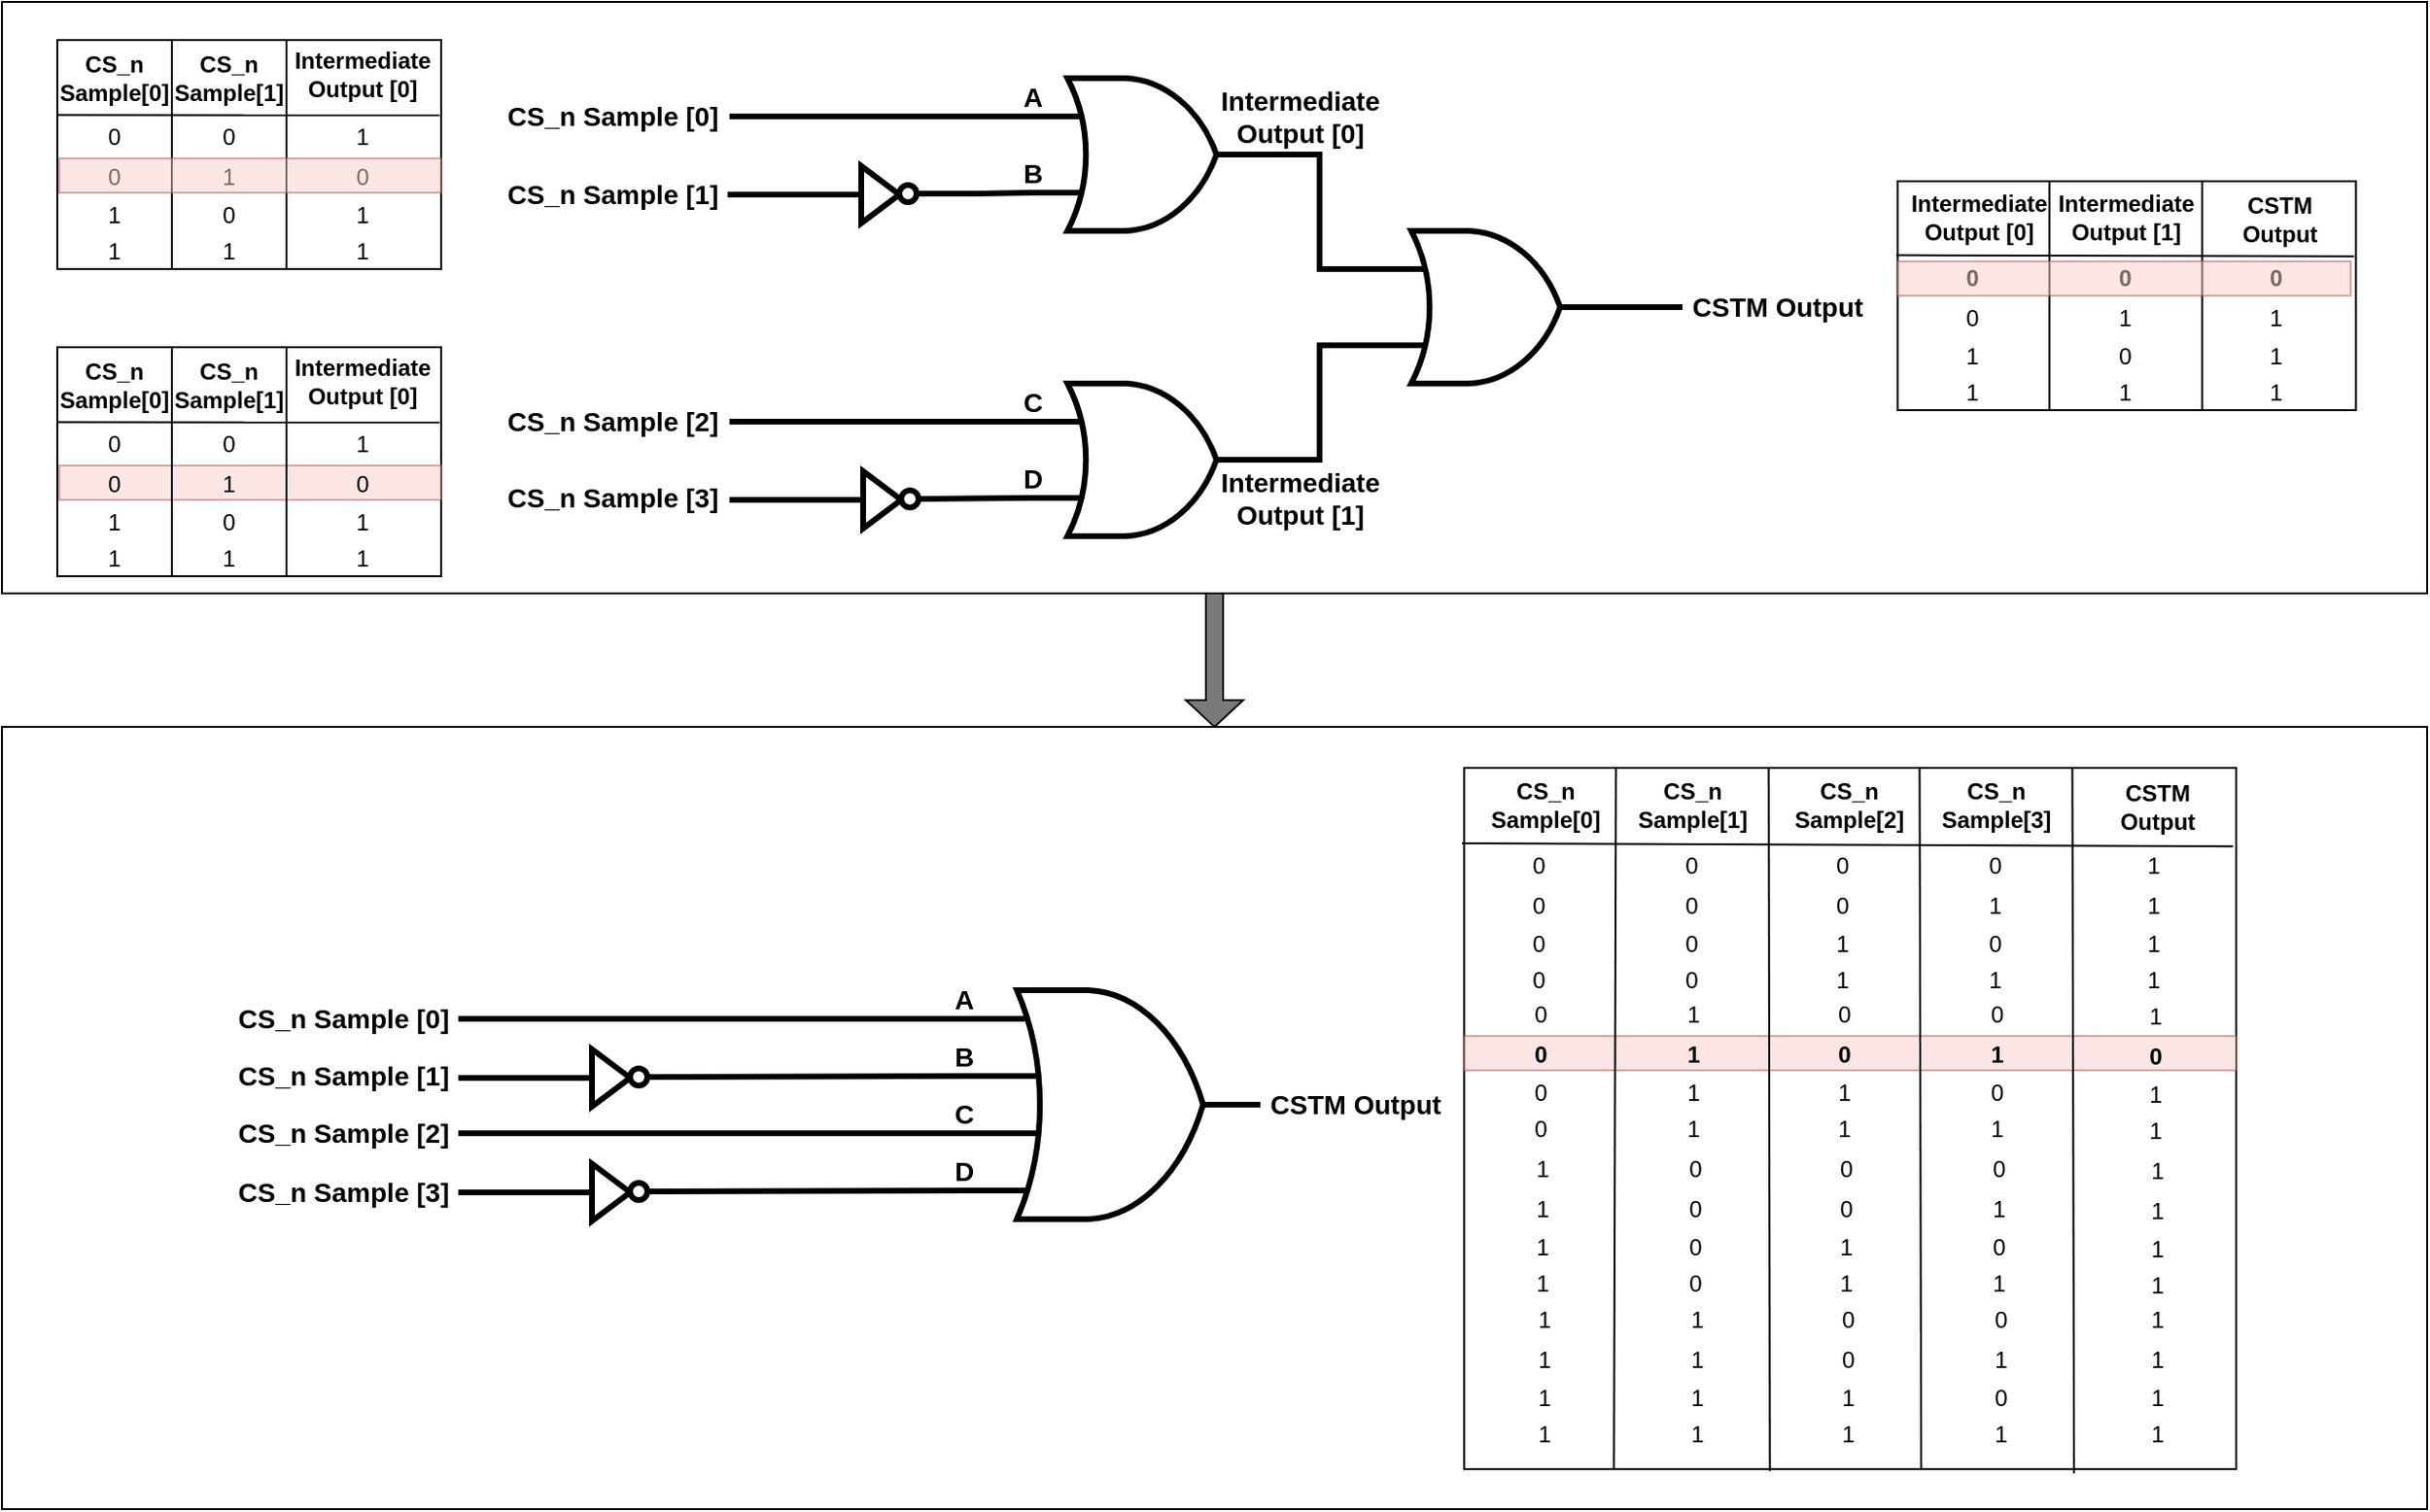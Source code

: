 <mxfile version="24.7.10">
  <diagram name="Page-1" id="rSAMqZ4DrXT9g6BvH1cz">
    <mxGraphModel dx="2436" dy="1079" grid="1" gridSize="10" guides="1" tooltips="1" connect="1" arrows="1" fold="1" page="1" pageScale="1" pageWidth="850" pageHeight="1100" math="0" shadow="0">
      <root>
        <mxCell id="0" />
        <mxCell id="1" parent="0" />
        <mxCell id="oXpmxhtpxY_ralDpMQTe-59" value="" style="rounded=0;whiteSpace=wrap;html=1;" vertex="1" parent="1">
          <mxGeometry x="-220" y="120" width="1270" height="310" as="geometry" />
        </mxCell>
        <mxCell id="oXpmxhtpxY_ralDpMQTe-64" value="" style="rounded=0;whiteSpace=wrap;html=1;" vertex="1" parent="1">
          <mxGeometry x="-191" y="140" width="201" height="120" as="geometry" />
        </mxCell>
        <mxCell id="oXpmxhtpxY_ralDpMQTe-82" value="" style="rounded=0;whiteSpace=wrap;html=1;" vertex="1" parent="1">
          <mxGeometry x="-191" y="301" width="201" height="120" as="geometry" />
        </mxCell>
        <mxCell id="oXpmxhtpxY_ralDpMQTe-218" value="" style="rounded=0;whiteSpace=wrap;html=1;fillColor=#f8cecc;strokeColor=#b85450;opacity=50;" vertex="1" parent="1">
          <mxGeometry x="-190" y="363" width="200" height="18" as="geometry" />
        </mxCell>
        <mxCell id="oXpmxhtpxY_ralDpMQTe-214" value="" style="rounded=0;whiteSpace=wrap;html=1;" vertex="1" parent="1">
          <mxGeometry x="-220" y="500" width="1270" height="410" as="geometry" />
        </mxCell>
        <mxCell id="oXpmxhtpxY_ralDpMQTe-122" value="" style="rounded=0;whiteSpace=wrap;html=1;" vertex="1" parent="1">
          <mxGeometry x="545.72" y="521.5" width="404.28" height="367.5" as="geometry" />
        </mxCell>
        <mxCell id="oXpmxhtpxY_ralDpMQTe-216" value="" style="rounded=0;whiteSpace=wrap;html=1;fillColor=#f8cecc;strokeColor=#b85450;opacity=50;" vertex="1" parent="1">
          <mxGeometry x="545.72" y="662" width="404.28" height="18" as="geometry" />
        </mxCell>
        <mxCell id="oXpmxhtpxY_ralDpMQTe-8" value="" style="verticalLabelPosition=bottom;shadow=0;dashed=0;align=center;html=1;verticalAlign=top;shape=mxgraph.electrical.logic_gates.logic_gate;operation=or;strokeWidth=3;" vertex="1" parent="1">
          <mxGeometry x="320" y="160" width="120" height="80" as="geometry" />
        </mxCell>
        <mxCell id="oXpmxhtpxY_ralDpMQTe-9" value="" style="verticalLabelPosition=bottom;shadow=0;dashed=0;align=center;html=1;verticalAlign=top;shape=mxgraph.electrical.logic_gates.logic_gate;operation=or;strokeWidth=3;" vertex="1" parent="1">
          <mxGeometry x="320" y="320" width="120" height="80" as="geometry" />
        </mxCell>
        <mxCell id="oXpmxhtpxY_ralDpMQTe-13" style="edgeStyle=orthogonalEdgeStyle;rounded=0;orthogonalLoop=1;jettySize=auto;html=1;endArrow=none;endFill=0;strokeWidth=3;" edge="1" parent="1" source="oXpmxhtpxY_ralDpMQTe-10">
          <mxGeometry relative="1" as="geometry">
            <mxPoint x="160" y="221" as="targetPoint" />
          </mxGeometry>
        </mxCell>
        <mxCell id="oXpmxhtpxY_ralDpMQTe-10" value="" style="triangle;whiteSpace=wrap;html=1;strokeWidth=3;" vertex="1" parent="1">
          <mxGeometry x="230" y="206" width="20" height="30" as="geometry" />
        </mxCell>
        <mxCell id="oXpmxhtpxY_ralDpMQTe-11" value="" style="ellipse;whiteSpace=wrap;html=1;aspect=fixed;strokeWidth=3;" vertex="1" parent="1">
          <mxGeometry x="250" y="216" width="9" height="9" as="geometry" />
        </mxCell>
        <mxCell id="oXpmxhtpxY_ralDpMQTe-12" style="edgeStyle=orthogonalEdgeStyle;rounded=0;orthogonalLoop=1;jettySize=auto;html=1;entryX=0;entryY=0.75;entryDx=0;entryDy=0;entryPerimeter=0;strokeWidth=3;endArrow=none;endFill=0;" edge="1" parent="1" source="oXpmxhtpxY_ralDpMQTe-11" target="oXpmxhtpxY_ralDpMQTe-8">
          <mxGeometry relative="1" as="geometry" />
        </mxCell>
        <mxCell id="oXpmxhtpxY_ralDpMQTe-14" style="edgeStyle=orthogonalEdgeStyle;rounded=0;orthogonalLoop=1;jettySize=auto;html=1;endArrow=none;endFill=0;strokeWidth=3;" edge="1" parent="1">
          <mxGeometry relative="1" as="geometry">
            <mxPoint x="161" y="180" as="targetPoint" />
            <mxPoint x="320" y="180" as="sourcePoint" />
          </mxGeometry>
        </mxCell>
        <mxCell id="oXpmxhtpxY_ralDpMQTe-15" style="edgeStyle=orthogonalEdgeStyle;rounded=0;orthogonalLoop=1;jettySize=auto;html=1;endArrow=none;endFill=0;strokeWidth=3;" edge="1" parent="1" source="oXpmxhtpxY_ralDpMQTe-16">
          <mxGeometry relative="1" as="geometry">
            <mxPoint x="161" y="381" as="targetPoint" />
          </mxGeometry>
        </mxCell>
        <mxCell id="oXpmxhtpxY_ralDpMQTe-16" value="" style="triangle;whiteSpace=wrap;html=1;strokeWidth=3;" vertex="1" parent="1">
          <mxGeometry x="231" y="366" width="20" height="30" as="geometry" />
        </mxCell>
        <mxCell id="oXpmxhtpxY_ralDpMQTe-17" value="" style="ellipse;whiteSpace=wrap;html=1;aspect=fixed;strokeWidth=3;" vertex="1" parent="1">
          <mxGeometry x="251" y="376" width="9" height="9" as="geometry" />
        </mxCell>
        <mxCell id="oXpmxhtpxY_ralDpMQTe-18" style="edgeStyle=orthogonalEdgeStyle;rounded=0;orthogonalLoop=1;jettySize=auto;html=1;endArrow=none;endFill=0;strokeWidth=3;" edge="1" parent="1">
          <mxGeometry relative="1" as="geometry">
            <mxPoint x="161" y="340" as="targetPoint" />
            <mxPoint x="320" y="340" as="sourcePoint" />
          </mxGeometry>
        </mxCell>
        <mxCell id="oXpmxhtpxY_ralDpMQTe-20" value="" style="endArrow=none;html=1;rounded=0;entryX=0;entryY=0.75;entryDx=0;entryDy=0;entryPerimeter=0;exitX=1;exitY=0.5;exitDx=0;exitDy=0;strokeWidth=3;" edge="1" parent="1" source="oXpmxhtpxY_ralDpMQTe-17" target="oXpmxhtpxY_ralDpMQTe-9">
          <mxGeometry width="50" height="50" relative="1" as="geometry">
            <mxPoint x="240" y="440" as="sourcePoint" />
            <mxPoint x="290" y="390" as="targetPoint" />
          </mxGeometry>
        </mxCell>
        <mxCell id="oXpmxhtpxY_ralDpMQTe-21" value="CS_n Sample [0]" style="text;html=1;align=center;verticalAlign=middle;whiteSpace=wrap;rounded=0;fontSize=14;fontStyle=1" vertex="1" parent="1">
          <mxGeometry x="40" y="170" width="120" height="20" as="geometry" />
        </mxCell>
        <mxCell id="oXpmxhtpxY_ralDpMQTe-22" value="CS_n Sample [1]" style="text;html=1;align=center;verticalAlign=middle;whiteSpace=wrap;rounded=0;fontSize=14;fontStyle=1" vertex="1" parent="1">
          <mxGeometry x="40" y="210.5" width="120" height="20" as="geometry" />
        </mxCell>
        <mxCell id="oXpmxhtpxY_ralDpMQTe-23" value="CS_n Sample [2]" style="text;html=1;align=center;verticalAlign=middle;whiteSpace=wrap;rounded=0;fontSize=14;fontStyle=1" vertex="1" parent="1">
          <mxGeometry x="40" y="329.75" width="120" height="20" as="geometry" />
        </mxCell>
        <mxCell id="oXpmxhtpxY_ralDpMQTe-24" value="CS_n Sample [3]" style="text;html=1;align=center;verticalAlign=middle;whiteSpace=wrap;rounded=0;fontSize=14;fontStyle=1" vertex="1" parent="1">
          <mxGeometry x="40" y="370.25" width="120" height="20" as="geometry" />
        </mxCell>
        <mxCell id="oXpmxhtpxY_ralDpMQTe-28" style="edgeStyle=orthogonalEdgeStyle;rounded=0;orthogonalLoop=1;jettySize=auto;html=1;strokeWidth=3;endArrow=none;endFill=0;" edge="1" parent="1" source="oXpmxhtpxY_ralDpMQTe-25">
          <mxGeometry relative="1" as="geometry">
            <mxPoint x="660" y="280" as="targetPoint" />
          </mxGeometry>
        </mxCell>
        <mxCell id="oXpmxhtpxY_ralDpMQTe-25" value="" style="verticalLabelPosition=bottom;shadow=0;dashed=0;align=center;html=1;verticalAlign=top;shape=mxgraph.electrical.logic_gates.logic_gate;operation=or;strokeWidth=3;" vertex="1" parent="1">
          <mxGeometry x="500" y="240" width="120" height="80" as="geometry" />
        </mxCell>
        <mxCell id="oXpmxhtpxY_ralDpMQTe-26" style="edgeStyle=orthogonalEdgeStyle;rounded=0;orthogonalLoop=1;jettySize=auto;html=1;entryX=0;entryY=0.75;entryDx=0;entryDy=0;entryPerimeter=0;strokeWidth=3;endArrow=none;endFill=0;" edge="1" parent="1" source="oXpmxhtpxY_ralDpMQTe-9" target="oXpmxhtpxY_ralDpMQTe-25">
          <mxGeometry relative="1" as="geometry" />
        </mxCell>
        <mxCell id="oXpmxhtpxY_ralDpMQTe-27" style="edgeStyle=orthogonalEdgeStyle;rounded=0;orthogonalLoop=1;jettySize=auto;html=1;entryX=0;entryY=0.25;entryDx=0;entryDy=0;entryPerimeter=0;endArrow=none;endFill=0;strokeWidth=3;" edge="1" parent="1" source="oXpmxhtpxY_ralDpMQTe-8" target="oXpmxhtpxY_ralDpMQTe-25">
          <mxGeometry relative="1" as="geometry" />
        </mxCell>
        <mxCell id="oXpmxhtpxY_ralDpMQTe-29" value="Intermediate Output [0]" style="text;html=1;align=center;verticalAlign=middle;whiteSpace=wrap;rounded=0;fontSize=14;fontStyle=1" vertex="1" parent="1">
          <mxGeometry x="410" y="160" width="100" height="40" as="geometry" />
        </mxCell>
        <mxCell id="oXpmxhtpxY_ralDpMQTe-30" value="Intermediate Output [1]" style="text;html=1;align=center;verticalAlign=middle;whiteSpace=wrap;rounded=0;fontSize=14;fontStyle=1" vertex="1" parent="1">
          <mxGeometry x="410" y="360" width="100" height="40" as="geometry" />
        </mxCell>
        <mxCell id="oXpmxhtpxY_ralDpMQTe-31" value="CSTM Output" style="text;html=1;align=center;verticalAlign=middle;whiteSpace=wrap;rounded=0;fontSize=14;fontStyle=1" vertex="1" parent="1">
          <mxGeometry x="660" y="270" width="100" height="20" as="geometry" />
        </mxCell>
        <mxCell id="oXpmxhtpxY_ralDpMQTe-33" style="edgeStyle=orthogonalEdgeStyle;rounded=0;orthogonalLoop=1;jettySize=auto;html=1;endArrow=none;endFill=0;strokeWidth=3;" edge="1" parent="1">
          <mxGeometry relative="1" as="geometry">
            <mxPoint x="19" y="652.95" as="targetPoint" />
            <mxPoint x="298.5" y="652.95" as="sourcePoint" />
          </mxGeometry>
        </mxCell>
        <mxCell id="oXpmxhtpxY_ralDpMQTe-34" style="edgeStyle=orthogonalEdgeStyle;rounded=0;orthogonalLoop=1;jettySize=auto;html=1;endArrow=none;endFill=0;strokeWidth=3;entryX=1;entryY=0.5;entryDx=0;entryDy=0;" edge="1" parent="1" target="oXpmxhtpxY_ralDpMQTe-39">
          <mxGeometry relative="1" as="geometry">
            <mxPoint x="149.5" y="682.95" as="targetPoint" />
            <mxPoint x="308.5" y="682.95" as="sourcePoint" />
          </mxGeometry>
        </mxCell>
        <mxCell id="oXpmxhtpxY_ralDpMQTe-35" style="edgeStyle=orthogonalEdgeStyle;rounded=0;orthogonalLoop=1;jettySize=auto;html=1;endArrow=none;endFill=0;strokeWidth=3;" edge="1" parent="1">
          <mxGeometry relative="1" as="geometry">
            <mxPoint x="19" y="712.95" as="targetPoint" />
            <mxPoint x="308" y="712.95" as="sourcePoint" />
          </mxGeometry>
        </mxCell>
        <mxCell id="oXpmxhtpxY_ralDpMQTe-36" style="edgeStyle=orthogonalEdgeStyle;rounded=0;orthogonalLoop=1;jettySize=auto;html=1;endArrow=none;endFill=0;strokeWidth=3;entryX=1;entryY=0.5;entryDx=0;entryDy=0;" edge="1" parent="1" target="oXpmxhtpxY_ralDpMQTe-42">
          <mxGeometry relative="1" as="geometry">
            <mxPoint x="139.5" y="742.95" as="targetPoint" />
            <mxPoint x="298.5" y="742.95" as="sourcePoint" />
          </mxGeometry>
        </mxCell>
        <mxCell id="oXpmxhtpxY_ralDpMQTe-37" style="edgeStyle=orthogonalEdgeStyle;rounded=0;orthogonalLoop=1;jettySize=auto;html=1;endArrow=none;endFill=0;strokeWidth=3;" edge="1" parent="1" source="oXpmxhtpxY_ralDpMQTe-38">
          <mxGeometry relative="1" as="geometry">
            <mxPoint x="19" y="683.95" as="targetPoint" />
          </mxGeometry>
        </mxCell>
        <mxCell id="oXpmxhtpxY_ralDpMQTe-38" value="" style="triangle;whiteSpace=wrap;html=1;strokeWidth=3;" vertex="1" parent="1">
          <mxGeometry x="89" y="668.95" width="20" height="30" as="geometry" />
        </mxCell>
        <mxCell id="oXpmxhtpxY_ralDpMQTe-39" value="" style="ellipse;whiteSpace=wrap;html=1;aspect=fixed;strokeWidth=3;" vertex="1" parent="1">
          <mxGeometry x="109" y="678.95" width="9" height="9" as="geometry" />
        </mxCell>
        <mxCell id="oXpmxhtpxY_ralDpMQTe-40" style="edgeStyle=orthogonalEdgeStyle;rounded=0;orthogonalLoop=1;jettySize=auto;html=1;endArrow=none;endFill=0;strokeWidth=3;" edge="1" parent="1" source="oXpmxhtpxY_ralDpMQTe-41">
          <mxGeometry relative="1" as="geometry">
            <mxPoint x="19" y="743.95" as="targetPoint" />
          </mxGeometry>
        </mxCell>
        <mxCell id="oXpmxhtpxY_ralDpMQTe-41" value="" style="triangle;whiteSpace=wrap;html=1;strokeWidth=3;" vertex="1" parent="1">
          <mxGeometry x="89" y="728.95" width="20" height="30" as="geometry" />
        </mxCell>
        <mxCell id="oXpmxhtpxY_ralDpMQTe-42" value="" style="ellipse;whiteSpace=wrap;html=1;aspect=fixed;strokeWidth=3;" vertex="1" parent="1">
          <mxGeometry x="109" y="738.95" width="9" height="9" as="geometry" />
        </mxCell>
        <mxCell id="oXpmxhtpxY_ralDpMQTe-43" value="CS_n Sample [0]" style="text;html=1;align=center;verticalAlign=middle;whiteSpace=wrap;rounded=0;fontSize=14;fontStyle=1" vertex="1" parent="1">
          <mxGeometry x="-101" y="642.95" width="120" height="20" as="geometry" />
        </mxCell>
        <mxCell id="oXpmxhtpxY_ralDpMQTe-44" value="CS_n Sample [1]" style="text;html=1;align=center;verticalAlign=middle;whiteSpace=wrap;rounded=0;fontSize=14;fontStyle=1" vertex="1" parent="1">
          <mxGeometry x="-101" y="673.45" width="120" height="20" as="geometry" />
        </mxCell>
        <mxCell id="oXpmxhtpxY_ralDpMQTe-45" value="CS_n Sample [2]" style="text;html=1;align=center;verticalAlign=middle;whiteSpace=wrap;rounded=0;fontSize=14;fontStyle=1" vertex="1" parent="1">
          <mxGeometry x="-101" y="702.95" width="120" height="20" as="geometry" />
        </mxCell>
        <mxCell id="oXpmxhtpxY_ralDpMQTe-46" value="CS_n Sample [3]" style="text;html=1;align=center;verticalAlign=middle;whiteSpace=wrap;rounded=0;fontSize=14;fontStyle=1" vertex="1" parent="1">
          <mxGeometry x="-101" y="733.95" width="120" height="20" as="geometry" />
        </mxCell>
        <mxCell id="oXpmxhtpxY_ralDpMQTe-48" value="" style="verticalLabelPosition=bottom;shadow=0;dashed=0;align=center;html=1;verticalAlign=top;shape=mxgraph.electrical.logic_gates.logic_gate;operation=or;numInputs=4;strokeWidth=3;" vertex="1" parent="1">
          <mxGeometry x="289" y="637.95" width="150" height="120" as="geometry" />
        </mxCell>
        <mxCell id="oXpmxhtpxY_ralDpMQTe-49" value="CSTM Output" style="text;html=1;align=center;verticalAlign=middle;whiteSpace=wrap;rounded=0;fontSize=14;fontStyle=1" vertex="1" parent="1">
          <mxGeometry x="439" y="687.95" width="100" height="20" as="geometry" />
        </mxCell>
        <mxCell id="oXpmxhtpxY_ralDpMQTe-50" value="A" style="text;html=1;align=center;verticalAlign=middle;whiteSpace=wrap;rounded=0;fontSize=14;fontStyle=1" vertex="1" parent="1">
          <mxGeometry x="300" y="160" width="40" height="20" as="geometry" />
        </mxCell>
        <mxCell id="oXpmxhtpxY_ralDpMQTe-51" value="B" style="text;html=1;align=center;verticalAlign=middle;whiteSpace=wrap;rounded=0;fontSize=14;fontStyle=1" vertex="1" parent="1">
          <mxGeometry x="300" y="200" width="40" height="20" as="geometry" />
        </mxCell>
        <mxCell id="oXpmxhtpxY_ralDpMQTe-52" value="C" style="text;html=1;align=center;verticalAlign=middle;whiteSpace=wrap;rounded=0;fontSize=14;fontStyle=1" vertex="1" parent="1">
          <mxGeometry x="300" y="320" width="40" height="20" as="geometry" />
        </mxCell>
        <mxCell id="oXpmxhtpxY_ralDpMQTe-53" value="D" style="text;html=1;align=center;verticalAlign=middle;whiteSpace=wrap;rounded=0;fontSize=14;fontStyle=1" vertex="1" parent="1">
          <mxGeometry x="300" y="360" width="40" height="20" as="geometry" />
        </mxCell>
        <mxCell id="oXpmxhtpxY_ralDpMQTe-54" value="A" style="text;html=1;align=center;verticalAlign=middle;whiteSpace=wrap;rounded=0;fontSize=14;fontStyle=1" vertex="1" parent="1">
          <mxGeometry x="264" y="632.95" width="40" height="20" as="geometry" />
        </mxCell>
        <mxCell id="oXpmxhtpxY_ralDpMQTe-55" value="B" style="text;html=1;align=center;verticalAlign=middle;whiteSpace=wrap;rounded=0;fontSize=14;fontStyle=1" vertex="1" parent="1">
          <mxGeometry x="264" y="662.95" width="40" height="20" as="geometry" />
        </mxCell>
        <mxCell id="oXpmxhtpxY_ralDpMQTe-56" value="C" style="text;html=1;align=center;verticalAlign=middle;whiteSpace=wrap;rounded=0;fontSize=14;fontStyle=1" vertex="1" parent="1">
          <mxGeometry x="264" y="693.45" width="40" height="20" as="geometry" />
        </mxCell>
        <mxCell id="oXpmxhtpxY_ralDpMQTe-57" value="D" style="text;html=1;align=center;verticalAlign=middle;whiteSpace=wrap;rounded=0;fontSize=14;fontStyle=1" vertex="1" parent="1">
          <mxGeometry x="264" y="722.95" width="40" height="20" as="geometry" />
        </mxCell>
        <mxCell id="oXpmxhtpxY_ralDpMQTe-58" value="" style="shape=singleArrow;direction=south;whiteSpace=wrap;html=1;fillColor=#7A7A7A;" vertex="1" parent="1">
          <mxGeometry x="400" y="430" width="30" height="70" as="geometry" />
        </mxCell>
        <mxCell id="oXpmxhtpxY_ralDpMQTe-63" value="" style="endArrow=none;html=1;rounded=0;entryX=0;entryY=0;entryDx=0;entryDy=0;" edge="1" parent="1" target="oXpmxhtpxY_ralDpMQTe-68">
          <mxGeometry width="50" height="50" relative="1" as="geometry">
            <mxPoint x="-131" y="260" as="sourcePoint" />
            <mxPoint x="-131" y="137" as="targetPoint" />
          </mxGeometry>
        </mxCell>
        <mxCell id="oXpmxhtpxY_ralDpMQTe-65" value="" style="endArrow=none;html=1;rounded=0;entryX=1;entryY=0;entryDx=0;entryDy=0;" edge="1" parent="1" target="oXpmxhtpxY_ralDpMQTe-68">
          <mxGeometry width="50" height="50" relative="1" as="geometry">
            <mxPoint x="-71" y="260" as="sourcePoint" />
            <mxPoint x="-71" y="137.12" as="targetPoint" />
          </mxGeometry>
        </mxCell>
        <mxCell id="oXpmxhtpxY_ralDpMQTe-66" value="" style="endArrow=none;html=1;rounded=0;entryX=0.996;entryY=0.328;entryDx=0;entryDy=0;entryPerimeter=0;" edge="1" parent="1" target="oXpmxhtpxY_ralDpMQTe-64">
          <mxGeometry width="50" height="50" relative="1" as="geometry">
            <mxPoint x="-191" y="179.31" as="sourcePoint" />
            <mxPoint y="179" as="targetPoint" />
          </mxGeometry>
        </mxCell>
        <mxCell id="oXpmxhtpxY_ralDpMQTe-67" value="CS_n Sample[0]" style="text;html=1;align=center;verticalAlign=middle;whiteSpace=wrap;rounded=0;fontStyle=1" vertex="1" parent="1">
          <mxGeometry x="-191" y="140" width="60" height="40" as="geometry" />
        </mxCell>
        <mxCell id="oXpmxhtpxY_ralDpMQTe-68" value="CS_n Sample[1]" style="text;html=1;align=center;verticalAlign=middle;whiteSpace=wrap;rounded=0;fontStyle=1" vertex="1" parent="1">
          <mxGeometry x="-131" y="140" width="60" height="40" as="geometry" />
        </mxCell>
        <mxCell id="oXpmxhtpxY_ralDpMQTe-69" value="Intermediate Output [0]" style="text;html=1;align=center;verticalAlign=middle;whiteSpace=wrap;rounded=0;fontStyle=1" vertex="1" parent="1">
          <mxGeometry x="-61" y="138" width="60" height="40" as="geometry" />
        </mxCell>
        <mxCell id="oXpmxhtpxY_ralDpMQTe-70" value="0" style="text;html=1;align=center;verticalAlign=middle;whiteSpace=wrap;rounded=0;" vertex="1" parent="1">
          <mxGeometry x="-191" y="186" width="60" height="10" as="geometry" />
        </mxCell>
        <mxCell id="oXpmxhtpxY_ralDpMQTe-71" value="0" style="text;html=1;align=center;verticalAlign=middle;whiteSpace=wrap;rounded=0;" vertex="1" parent="1">
          <mxGeometry x="-191" y="207" width="60" height="10" as="geometry" />
        </mxCell>
        <mxCell id="oXpmxhtpxY_ralDpMQTe-72" value="1" style="text;html=1;align=center;verticalAlign=middle;whiteSpace=wrap;rounded=0;" vertex="1" parent="1">
          <mxGeometry x="-191" y="227" width="60" height="10" as="geometry" />
        </mxCell>
        <mxCell id="oXpmxhtpxY_ralDpMQTe-73" value="1" style="text;html=1;align=center;verticalAlign=middle;whiteSpace=wrap;rounded=0;" vertex="1" parent="1">
          <mxGeometry x="-191" y="246" width="60" height="10" as="geometry" />
        </mxCell>
        <mxCell id="oXpmxhtpxY_ralDpMQTe-74" value="0" style="text;html=1;align=center;verticalAlign=middle;whiteSpace=wrap;rounded=0;" vertex="1" parent="1">
          <mxGeometry x="-131" y="186" width="60" height="10" as="geometry" />
        </mxCell>
        <mxCell id="oXpmxhtpxY_ralDpMQTe-75" value="1" style="text;html=1;align=center;verticalAlign=middle;whiteSpace=wrap;rounded=0;" vertex="1" parent="1">
          <mxGeometry x="-131" y="207" width="60" height="10" as="geometry" />
        </mxCell>
        <mxCell id="oXpmxhtpxY_ralDpMQTe-76" value="0" style="text;html=1;align=center;verticalAlign=middle;whiteSpace=wrap;rounded=0;" vertex="1" parent="1">
          <mxGeometry x="-131" y="227" width="60" height="10" as="geometry" />
        </mxCell>
        <mxCell id="oXpmxhtpxY_ralDpMQTe-77" value="1" style="text;html=1;align=center;verticalAlign=middle;whiteSpace=wrap;rounded=0;" vertex="1" parent="1">
          <mxGeometry x="-131" y="246" width="60" height="10" as="geometry" />
        </mxCell>
        <mxCell id="oXpmxhtpxY_ralDpMQTe-78" value="1" style="text;html=1;align=center;verticalAlign=middle;whiteSpace=wrap;rounded=0;" vertex="1" parent="1">
          <mxGeometry x="-61" y="186" width="60" height="10" as="geometry" />
        </mxCell>
        <mxCell id="oXpmxhtpxY_ralDpMQTe-79" value="0" style="text;html=1;align=center;verticalAlign=middle;whiteSpace=wrap;rounded=0;" vertex="1" parent="1">
          <mxGeometry x="-61" y="207" width="60" height="10" as="geometry" />
        </mxCell>
        <mxCell id="oXpmxhtpxY_ralDpMQTe-80" value="1" style="text;html=1;align=center;verticalAlign=middle;whiteSpace=wrap;rounded=0;" vertex="1" parent="1">
          <mxGeometry x="-61" y="227" width="60" height="10" as="geometry" />
        </mxCell>
        <mxCell id="oXpmxhtpxY_ralDpMQTe-81" value="1" style="text;html=1;align=center;verticalAlign=middle;whiteSpace=wrap;rounded=0;" vertex="1" parent="1">
          <mxGeometry x="-61" y="246" width="60" height="10" as="geometry" />
        </mxCell>
        <mxCell id="oXpmxhtpxY_ralDpMQTe-83" value="" style="endArrow=none;html=1;rounded=0;entryX=0;entryY=0;entryDx=0;entryDy=0;" edge="1" parent="1" target="oXpmxhtpxY_ralDpMQTe-87">
          <mxGeometry width="50" height="50" relative="1" as="geometry">
            <mxPoint x="-131" y="421" as="sourcePoint" />
            <mxPoint x="-131" y="298" as="targetPoint" />
          </mxGeometry>
        </mxCell>
        <mxCell id="oXpmxhtpxY_ralDpMQTe-84" value="" style="endArrow=none;html=1;rounded=0;entryX=1;entryY=0;entryDx=0;entryDy=0;" edge="1" parent="1" target="oXpmxhtpxY_ralDpMQTe-87">
          <mxGeometry width="50" height="50" relative="1" as="geometry">
            <mxPoint x="-71" y="421" as="sourcePoint" />
            <mxPoint x="-71" y="298.12" as="targetPoint" />
          </mxGeometry>
        </mxCell>
        <mxCell id="oXpmxhtpxY_ralDpMQTe-85" value="" style="endArrow=none;html=1;rounded=0;entryX=0.996;entryY=0.328;entryDx=0;entryDy=0;entryPerimeter=0;" edge="1" parent="1" target="oXpmxhtpxY_ralDpMQTe-82">
          <mxGeometry width="50" height="50" relative="1" as="geometry">
            <mxPoint x="-191" y="340.31" as="sourcePoint" />
            <mxPoint y="340" as="targetPoint" />
          </mxGeometry>
        </mxCell>
        <mxCell id="oXpmxhtpxY_ralDpMQTe-86" value="CS_n Sample[0]" style="text;html=1;align=center;verticalAlign=middle;whiteSpace=wrap;rounded=0;fontStyle=1" vertex="1" parent="1">
          <mxGeometry x="-191" y="301" width="60" height="40" as="geometry" />
        </mxCell>
        <mxCell id="oXpmxhtpxY_ralDpMQTe-87" value="CS_n Sample[1]" style="text;html=1;align=center;verticalAlign=middle;whiteSpace=wrap;rounded=0;fontStyle=1" vertex="1" parent="1">
          <mxGeometry x="-131" y="301" width="60" height="40" as="geometry" />
        </mxCell>
        <mxCell id="oXpmxhtpxY_ralDpMQTe-88" value="Intermediate Output [0]" style="text;html=1;align=center;verticalAlign=middle;whiteSpace=wrap;rounded=0;fontStyle=1" vertex="1" parent="1">
          <mxGeometry x="-61" y="299" width="60" height="40" as="geometry" />
        </mxCell>
        <mxCell id="oXpmxhtpxY_ralDpMQTe-89" value="0" style="text;html=1;align=center;verticalAlign=middle;whiteSpace=wrap;rounded=0;" vertex="1" parent="1">
          <mxGeometry x="-191" y="347" width="60" height="10" as="geometry" />
        </mxCell>
        <mxCell id="oXpmxhtpxY_ralDpMQTe-90" value="0" style="text;html=1;align=center;verticalAlign=middle;whiteSpace=wrap;rounded=0;" vertex="1" parent="1">
          <mxGeometry x="-191" y="368" width="60" height="10" as="geometry" />
        </mxCell>
        <mxCell id="oXpmxhtpxY_ralDpMQTe-91" value="1" style="text;html=1;align=center;verticalAlign=middle;whiteSpace=wrap;rounded=0;" vertex="1" parent="1">
          <mxGeometry x="-191" y="388" width="60" height="10" as="geometry" />
        </mxCell>
        <mxCell id="oXpmxhtpxY_ralDpMQTe-92" value="1" style="text;html=1;align=center;verticalAlign=middle;whiteSpace=wrap;rounded=0;" vertex="1" parent="1">
          <mxGeometry x="-191" y="407" width="60" height="10" as="geometry" />
        </mxCell>
        <mxCell id="oXpmxhtpxY_ralDpMQTe-93" value="0" style="text;html=1;align=center;verticalAlign=middle;whiteSpace=wrap;rounded=0;" vertex="1" parent="1">
          <mxGeometry x="-131" y="347" width="60" height="10" as="geometry" />
        </mxCell>
        <mxCell id="oXpmxhtpxY_ralDpMQTe-94" value="1" style="text;html=1;align=center;verticalAlign=middle;whiteSpace=wrap;rounded=0;" vertex="1" parent="1">
          <mxGeometry x="-131" y="368" width="60" height="10" as="geometry" />
        </mxCell>
        <mxCell id="oXpmxhtpxY_ralDpMQTe-95" value="0" style="text;html=1;align=center;verticalAlign=middle;whiteSpace=wrap;rounded=0;" vertex="1" parent="1">
          <mxGeometry x="-131" y="388" width="60" height="10" as="geometry" />
        </mxCell>
        <mxCell id="oXpmxhtpxY_ralDpMQTe-96" value="1" style="text;html=1;align=center;verticalAlign=middle;whiteSpace=wrap;rounded=0;" vertex="1" parent="1">
          <mxGeometry x="-131" y="407" width="60" height="10" as="geometry" />
        </mxCell>
        <mxCell id="oXpmxhtpxY_ralDpMQTe-97" value="1" style="text;html=1;align=center;verticalAlign=middle;whiteSpace=wrap;rounded=0;" vertex="1" parent="1">
          <mxGeometry x="-61" y="347" width="60" height="10" as="geometry" />
        </mxCell>
        <mxCell id="oXpmxhtpxY_ralDpMQTe-98" value="0" style="text;html=1;align=center;verticalAlign=middle;whiteSpace=wrap;rounded=0;" vertex="1" parent="1">
          <mxGeometry x="-61" y="368" width="60" height="10" as="geometry" />
        </mxCell>
        <mxCell id="oXpmxhtpxY_ralDpMQTe-99" value="1" style="text;html=1;align=center;verticalAlign=middle;whiteSpace=wrap;rounded=0;" vertex="1" parent="1">
          <mxGeometry x="-61" y="388" width="60" height="10" as="geometry" />
        </mxCell>
        <mxCell id="oXpmxhtpxY_ralDpMQTe-100" value="1" style="text;html=1;align=center;verticalAlign=middle;whiteSpace=wrap;rounded=0;" vertex="1" parent="1">
          <mxGeometry x="-61" y="407" width="60" height="10" as="geometry" />
        </mxCell>
        <mxCell id="oXpmxhtpxY_ralDpMQTe-101" value="" style="rounded=0;whiteSpace=wrap;html=1;" vertex="1" parent="1">
          <mxGeometry x="772.72" y="214" width="240" height="120" as="geometry" />
        </mxCell>
        <mxCell id="oXpmxhtpxY_ralDpMQTe-102" value="" style="endArrow=none;html=1;rounded=0;entryX=0;entryY=0;entryDx=0;entryDy=0;" edge="1" parent="1">
          <mxGeometry width="50" height="50" relative="1" as="geometry">
            <mxPoint x="852.22" y="334" as="sourcePoint" />
            <mxPoint x="852.22" y="214" as="targetPoint" />
          </mxGeometry>
        </mxCell>
        <mxCell id="oXpmxhtpxY_ralDpMQTe-103" value="" style="endArrow=none;html=1;rounded=0;entryX=1;entryY=0;entryDx=0;entryDy=0;" edge="1" parent="1">
          <mxGeometry width="50" height="50" relative="1" as="geometry">
            <mxPoint x="932.22" y="334" as="sourcePoint" />
            <mxPoint x="932.22" y="214" as="targetPoint" />
          </mxGeometry>
        </mxCell>
        <mxCell id="oXpmxhtpxY_ralDpMQTe-104" value="" style="endArrow=none;html=1;rounded=0;entryX=0.996;entryY=0.328;entryDx=0;entryDy=0;entryPerimeter=0;exitX=-0.003;exitY=0.323;exitDx=0;exitDy=0;exitPerimeter=0;" edge="1" parent="1" target="oXpmxhtpxY_ralDpMQTe-101" source="oXpmxhtpxY_ralDpMQTe-101">
          <mxGeometry width="50" height="50" relative="1" as="geometry">
            <mxPoint x="787.22" y="253.31" as="sourcePoint" />
            <mxPoint x="978.22" y="253" as="targetPoint" />
          </mxGeometry>
        </mxCell>
        <mxCell id="oXpmxhtpxY_ralDpMQTe-105" value="Intermediate Output [0]" style="text;html=1;align=center;verticalAlign=middle;whiteSpace=wrap;rounded=0;fontStyle=1" vertex="1" parent="1">
          <mxGeometry x="782.72" y="214" width="64.5" height="38" as="geometry" />
        </mxCell>
        <mxCell id="oXpmxhtpxY_ralDpMQTe-107" value="CSTM Output" style="text;html=1;align=center;verticalAlign=middle;whiteSpace=wrap;rounded=0;fontStyle=1" vertex="1" parent="1">
          <mxGeometry x="942.72" y="214" width="60" height="40" as="geometry" />
        </mxCell>
        <mxCell id="oXpmxhtpxY_ralDpMQTe-108" value="0" style="text;html=1;align=center;verticalAlign=middle;whiteSpace=wrap;rounded=0;fontStyle=1" vertex="1" parent="1">
          <mxGeometry x="782.22" y="260" width="60" height="10" as="geometry" />
        </mxCell>
        <mxCell id="oXpmxhtpxY_ralDpMQTe-109" value="0" style="text;html=1;align=center;verticalAlign=middle;whiteSpace=wrap;rounded=0;" vertex="1" parent="1">
          <mxGeometry x="782.22" y="281" width="60" height="10" as="geometry" />
        </mxCell>
        <mxCell id="oXpmxhtpxY_ralDpMQTe-110" value="1" style="text;html=1;align=center;verticalAlign=middle;whiteSpace=wrap;rounded=0;" vertex="1" parent="1">
          <mxGeometry x="782.22" y="301" width="60" height="10" as="geometry" />
        </mxCell>
        <mxCell id="oXpmxhtpxY_ralDpMQTe-111" value="1" style="text;html=1;align=center;verticalAlign=middle;whiteSpace=wrap;rounded=0;" vertex="1" parent="1">
          <mxGeometry x="782.22" y="320" width="60" height="10" as="geometry" />
        </mxCell>
        <mxCell id="oXpmxhtpxY_ralDpMQTe-112" value="0" style="text;html=1;align=center;verticalAlign=middle;whiteSpace=wrap;rounded=0;fontStyle=1" vertex="1" parent="1">
          <mxGeometry x="862.22" y="260" width="60" height="10" as="geometry" />
        </mxCell>
        <mxCell id="oXpmxhtpxY_ralDpMQTe-113" value="1" style="text;html=1;align=center;verticalAlign=middle;whiteSpace=wrap;rounded=0;" vertex="1" parent="1">
          <mxGeometry x="862.22" y="281" width="60" height="10" as="geometry" />
        </mxCell>
        <mxCell id="oXpmxhtpxY_ralDpMQTe-114" value="0" style="text;html=1;align=center;verticalAlign=middle;whiteSpace=wrap;rounded=0;" vertex="1" parent="1">
          <mxGeometry x="862.22" y="301" width="60" height="10" as="geometry" />
        </mxCell>
        <mxCell id="oXpmxhtpxY_ralDpMQTe-115" value="1" style="text;html=1;align=center;verticalAlign=middle;whiteSpace=wrap;rounded=0;" vertex="1" parent="1">
          <mxGeometry x="862.22" y="320" width="60" height="10" as="geometry" />
        </mxCell>
        <mxCell id="oXpmxhtpxY_ralDpMQTe-116" value="0" style="text;html=1;align=center;verticalAlign=middle;whiteSpace=wrap;rounded=0;fontStyle=1" vertex="1" parent="1">
          <mxGeometry x="941.22" y="260" width="60" height="10" as="geometry" />
        </mxCell>
        <mxCell id="oXpmxhtpxY_ralDpMQTe-117" value="1" style="text;html=1;align=center;verticalAlign=middle;whiteSpace=wrap;rounded=0;" vertex="1" parent="1">
          <mxGeometry x="941.22" y="281" width="60" height="10" as="geometry" />
        </mxCell>
        <mxCell id="oXpmxhtpxY_ralDpMQTe-118" value="1" style="text;html=1;align=center;verticalAlign=middle;whiteSpace=wrap;rounded=0;" vertex="1" parent="1">
          <mxGeometry x="941.22" y="301" width="60" height="10" as="geometry" />
        </mxCell>
        <mxCell id="oXpmxhtpxY_ralDpMQTe-119" value="1" style="text;html=1;align=center;verticalAlign=middle;whiteSpace=wrap;rounded=0;" vertex="1" parent="1">
          <mxGeometry x="941.22" y="320" width="60" height="10" as="geometry" />
        </mxCell>
        <mxCell id="oXpmxhtpxY_ralDpMQTe-120" value="Intermediate Output [1]" style="text;html=1;align=center;verticalAlign=middle;whiteSpace=wrap;rounded=0;fontStyle=1" vertex="1" parent="1">
          <mxGeometry x="860.47" y="214" width="64.5" height="38" as="geometry" />
        </mxCell>
        <mxCell id="oXpmxhtpxY_ralDpMQTe-123" value="" style="endArrow=none;html=1;rounded=0;entryX=0;entryY=0;entryDx=0;entryDy=0;exitX=0.194;exitY=1;exitDx=0;exitDy=0;exitPerimeter=0;" edge="1" parent="1" source="oXpmxhtpxY_ralDpMQTe-122">
          <mxGeometry width="50" height="50" relative="1" as="geometry">
            <mxPoint x="625.22" y="641.5" as="sourcePoint" />
            <mxPoint x="625.22" y="521.5" as="targetPoint" />
          </mxGeometry>
        </mxCell>
        <mxCell id="oXpmxhtpxY_ralDpMQTe-124" value="" style="endArrow=none;html=1;rounded=0;entryX=1;entryY=0;entryDx=0;entryDy=0;exitX=0.396;exitY=1.003;exitDx=0;exitDy=0;exitPerimeter=0;" edge="1" parent="1" source="oXpmxhtpxY_ralDpMQTe-122">
          <mxGeometry width="50" height="50" relative="1" as="geometry">
            <mxPoint x="705.22" y="641.5" as="sourcePoint" />
            <mxPoint x="705.22" y="521.5" as="targetPoint" />
          </mxGeometry>
        </mxCell>
        <mxCell id="oXpmxhtpxY_ralDpMQTe-125" value="" style="endArrow=none;html=1;rounded=0;entryX=0.996;entryY=0.328;entryDx=0;entryDy=0;entryPerimeter=0;exitX=-0.003;exitY=0.323;exitDx=0;exitDy=0;exitPerimeter=0;" edge="1" parent="1">
          <mxGeometry width="50" height="50" relative="1" as="geometry">
            <mxPoint x="544.507" y="561.053" as="sourcePoint" />
            <mxPoint x="948.383" y="562.64" as="targetPoint" />
          </mxGeometry>
        </mxCell>
        <mxCell id="oXpmxhtpxY_ralDpMQTe-126" value="CS_n Sample[0]" style="text;html=1;align=center;verticalAlign=middle;whiteSpace=wrap;rounded=0;fontStyle=1" vertex="1" parent="1">
          <mxGeometry x="555.72" y="521.5" width="64.5" height="38" as="geometry" />
        </mxCell>
        <mxCell id="oXpmxhtpxY_ralDpMQTe-127" value="CSTM Output" style="text;html=1;align=center;verticalAlign=middle;whiteSpace=wrap;rounded=0;fontStyle=1" vertex="1" parent="1">
          <mxGeometry x="878.5" y="522" width="60" height="40" as="geometry" />
        </mxCell>
        <mxCell id="oXpmxhtpxY_ralDpMQTe-128" value="0" style="text;html=1;align=center;verticalAlign=middle;whiteSpace=wrap;rounded=0;" vertex="1" parent="1">
          <mxGeometry x="555.22" y="567.5" width="60" height="10" as="geometry" />
        </mxCell>
        <mxCell id="oXpmxhtpxY_ralDpMQTe-129" value="0" style="text;html=1;align=center;verticalAlign=middle;whiteSpace=wrap;rounded=0;" vertex="1" parent="1">
          <mxGeometry x="555.22" y="588.5" width="60" height="10" as="geometry" />
        </mxCell>
        <mxCell id="oXpmxhtpxY_ralDpMQTe-130" value="0" style="text;html=1;align=center;verticalAlign=middle;whiteSpace=wrap;rounded=0;" vertex="1" parent="1">
          <mxGeometry x="555.22" y="608.5" width="60" height="10" as="geometry" />
        </mxCell>
        <mxCell id="oXpmxhtpxY_ralDpMQTe-131" value="0" style="text;html=1;align=center;verticalAlign=middle;whiteSpace=wrap;rounded=0;" vertex="1" parent="1">
          <mxGeometry x="555.22" y="627.5" width="60" height="10" as="geometry" />
        </mxCell>
        <mxCell id="oXpmxhtpxY_ralDpMQTe-132" value="0" style="text;html=1;align=center;verticalAlign=middle;whiteSpace=wrap;rounded=0;" vertex="1" parent="1">
          <mxGeometry x="635.22" y="567.5" width="60" height="10" as="geometry" />
        </mxCell>
        <mxCell id="oXpmxhtpxY_ralDpMQTe-133" value="0" style="text;html=1;align=center;verticalAlign=middle;whiteSpace=wrap;rounded=0;" vertex="1" parent="1">
          <mxGeometry x="635.22" y="588.5" width="60" height="10" as="geometry" />
        </mxCell>
        <mxCell id="oXpmxhtpxY_ralDpMQTe-134" value="0" style="text;html=1;align=center;verticalAlign=middle;whiteSpace=wrap;rounded=0;" vertex="1" parent="1">
          <mxGeometry x="635.22" y="608.5" width="60" height="10" as="geometry" />
        </mxCell>
        <mxCell id="oXpmxhtpxY_ralDpMQTe-135" value="0" style="text;html=1;align=center;verticalAlign=middle;whiteSpace=wrap;rounded=0;" vertex="1" parent="1">
          <mxGeometry x="635.22" y="627.5" width="60" height="10" as="geometry" />
        </mxCell>
        <mxCell id="oXpmxhtpxY_ralDpMQTe-136" value="1" style="text;html=1;align=center;verticalAlign=middle;whiteSpace=wrap;rounded=0;" vertex="1" parent="1">
          <mxGeometry x="877" y="568" width="60" height="10" as="geometry" />
        </mxCell>
        <mxCell id="oXpmxhtpxY_ralDpMQTe-137" value="1" style="text;html=1;align=center;verticalAlign=middle;whiteSpace=wrap;rounded=0;" vertex="1" parent="1">
          <mxGeometry x="877" y="589" width="60" height="10" as="geometry" />
        </mxCell>
        <mxCell id="oXpmxhtpxY_ralDpMQTe-138" value="1" style="text;html=1;align=center;verticalAlign=middle;whiteSpace=wrap;rounded=0;" vertex="1" parent="1">
          <mxGeometry x="877" y="609" width="60" height="10" as="geometry" />
        </mxCell>
        <mxCell id="oXpmxhtpxY_ralDpMQTe-139" value="1" style="text;html=1;align=center;verticalAlign=middle;whiteSpace=wrap;rounded=0;" vertex="1" parent="1">
          <mxGeometry x="877" y="628" width="60" height="10" as="geometry" />
        </mxCell>
        <mxCell id="oXpmxhtpxY_ralDpMQTe-140" value="CS_n Sample[1]" style="text;html=1;align=center;verticalAlign=middle;whiteSpace=wrap;rounded=0;fontStyle=1" vertex="1" parent="1">
          <mxGeometry x="633.47" y="521.5" width="64.5" height="38" as="geometry" />
        </mxCell>
        <mxCell id="oXpmxhtpxY_ralDpMQTe-141" value="" style="endArrow=none;html=1;rounded=0;entryX=0;entryY=0;entryDx=0;entryDy=0;exitX=0.592;exitY=1;exitDx=0;exitDy=0;exitPerimeter=0;" edge="1" parent="1" source="oXpmxhtpxY_ralDpMQTe-122">
          <mxGeometry width="50" height="50" relative="1" as="geometry">
            <mxPoint x="784.22" y="641.5" as="sourcePoint" />
            <mxPoint x="784.22" y="521.5" as="targetPoint" />
          </mxGeometry>
        </mxCell>
        <mxCell id="oXpmxhtpxY_ralDpMQTe-142" value="" style="endArrow=none;html=1;rounded=0;entryX=1;entryY=0;entryDx=0;entryDy=0;exitX=0.79;exitY=1.006;exitDx=0;exitDy=0;exitPerimeter=0;" edge="1" parent="1" source="oXpmxhtpxY_ralDpMQTe-122">
          <mxGeometry width="50" height="50" relative="1" as="geometry">
            <mxPoint x="864.22" y="641.5" as="sourcePoint" />
            <mxPoint x="864.22" y="521.5" as="targetPoint" />
          </mxGeometry>
        </mxCell>
        <mxCell id="oXpmxhtpxY_ralDpMQTe-143" value="CS_n Sample[2]" style="text;html=1;align=center;verticalAlign=middle;whiteSpace=wrap;rounded=0;fontStyle=1" vertex="1" parent="1">
          <mxGeometry x="714.72" y="521.5" width="64.5" height="38" as="geometry" />
        </mxCell>
        <mxCell id="oXpmxhtpxY_ralDpMQTe-144" value="0" style="text;html=1;align=center;verticalAlign=middle;whiteSpace=wrap;rounded=0;" vertex="1" parent="1">
          <mxGeometry x="714.22" y="567.5" width="60" height="10" as="geometry" />
        </mxCell>
        <mxCell id="oXpmxhtpxY_ralDpMQTe-145" value="0" style="text;html=1;align=center;verticalAlign=middle;whiteSpace=wrap;rounded=0;" vertex="1" parent="1">
          <mxGeometry x="714.22" y="588.5" width="60" height="10" as="geometry" />
        </mxCell>
        <mxCell id="oXpmxhtpxY_ralDpMQTe-146" value="1" style="text;html=1;align=center;verticalAlign=middle;whiteSpace=wrap;rounded=0;" vertex="1" parent="1">
          <mxGeometry x="714.22" y="608.5" width="60" height="10" as="geometry" />
        </mxCell>
        <mxCell id="oXpmxhtpxY_ralDpMQTe-147" value="1" style="text;html=1;align=center;verticalAlign=middle;whiteSpace=wrap;rounded=0;" vertex="1" parent="1">
          <mxGeometry x="714.22" y="627.5" width="60" height="10" as="geometry" />
        </mxCell>
        <mxCell id="oXpmxhtpxY_ralDpMQTe-148" value="0" style="text;html=1;align=center;verticalAlign=middle;whiteSpace=wrap;rounded=0;" vertex="1" parent="1">
          <mxGeometry x="794.22" y="567.5" width="60" height="10" as="geometry" />
        </mxCell>
        <mxCell id="oXpmxhtpxY_ralDpMQTe-149" value="1" style="text;html=1;align=center;verticalAlign=middle;whiteSpace=wrap;rounded=0;" vertex="1" parent="1">
          <mxGeometry x="794.22" y="588.5" width="60" height="10" as="geometry" />
        </mxCell>
        <mxCell id="oXpmxhtpxY_ralDpMQTe-150" value="0" style="text;html=1;align=center;verticalAlign=middle;whiteSpace=wrap;rounded=0;" vertex="1" parent="1">
          <mxGeometry x="794.22" y="608.5" width="60" height="10" as="geometry" />
        </mxCell>
        <mxCell id="oXpmxhtpxY_ralDpMQTe-151" value="1" style="text;html=1;align=center;verticalAlign=middle;whiteSpace=wrap;rounded=0;" vertex="1" parent="1">
          <mxGeometry x="794.22" y="627.5" width="60" height="10" as="geometry" />
        </mxCell>
        <mxCell id="oXpmxhtpxY_ralDpMQTe-152" value="CS_n Sample[3]" style="text;html=1;align=center;verticalAlign=middle;whiteSpace=wrap;rounded=0;fontStyle=1" vertex="1" parent="1">
          <mxGeometry x="792.47" y="521.5" width="64.5" height="38" as="geometry" />
        </mxCell>
        <mxCell id="oXpmxhtpxY_ralDpMQTe-153" value="0" style="text;html=1;align=center;verticalAlign=middle;whiteSpace=wrap;rounded=0;" vertex="1" parent="1">
          <mxGeometry x="556" y="646" width="60" height="10" as="geometry" />
        </mxCell>
        <mxCell id="oXpmxhtpxY_ralDpMQTe-154" value="0" style="text;html=1;align=center;verticalAlign=middle;whiteSpace=wrap;rounded=0;fontStyle=1" vertex="1" parent="1">
          <mxGeometry x="556" y="667" width="60" height="10" as="geometry" />
        </mxCell>
        <mxCell id="oXpmxhtpxY_ralDpMQTe-155" value="0" style="text;html=1;align=center;verticalAlign=middle;whiteSpace=wrap;rounded=0;" vertex="1" parent="1">
          <mxGeometry x="556" y="687" width="60" height="10" as="geometry" />
        </mxCell>
        <mxCell id="oXpmxhtpxY_ralDpMQTe-156" value="0" style="text;html=1;align=center;verticalAlign=middle;whiteSpace=wrap;rounded=0;" vertex="1" parent="1">
          <mxGeometry x="556" y="706" width="60" height="10" as="geometry" />
        </mxCell>
        <mxCell id="oXpmxhtpxY_ralDpMQTe-157" value="1" style="text;html=1;align=center;verticalAlign=middle;whiteSpace=wrap;rounded=0;" vertex="1" parent="1">
          <mxGeometry x="636" y="646" width="60" height="10" as="geometry" />
        </mxCell>
        <mxCell id="oXpmxhtpxY_ralDpMQTe-158" value="1" style="text;html=1;align=center;verticalAlign=middle;whiteSpace=wrap;rounded=0;fontStyle=1" vertex="1" parent="1">
          <mxGeometry x="636" y="667" width="60" height="10" as="geometry" />
        </mxCell>
        <mxCell id="oXpmxhtpxY_ralDpMQTe-159" value="1" style="text;html=1;align=center;verticalAlign=middle;whiteSpace=wrap;rounded=0;" vertex="1" parent="1">
          <mxGeometry x="636" y="687" width="60" height="10" as="geometry" />
        </mxCell>
        <mxCell id="oXpmxhtpxY_ralDpMQTe-160" value="1" style="text;html=1;align=center;verticalAlign=middle;whiteSpace=wrap;rounded=0;" vertex="1" parent="1">
          <mxGeometry x="636" y="706" width="60" height="10" as="geometry" />
        </mxCell>
        <mxCell id="oXpmxhtpxY_ralDpMQTe-161" value="1" style="text;html=1;align=center;verticalAlign=middle;whiteSpace=wrap;rounded=0;" vertex="1" parent="1">
          <mxGeometry x="877.78" y="646.5" width="60" height="10" as="geometry" />
        </mxCell>
        <mxCell id="oXpmxhtpxY_ralDpMQTe-162" value="0" style="text;html=1;align=center;verticalAlign=middle;whiteSpace=wrap;rounded=0;fontStyle=1" vertex="1" parent="1">
          <mxGeometry x="877.78" y="667.5" width="60" height="10" as="geometry" />
        </mxCell>
        <mxCell id="oXpmxhtpxY_ralDpMQTe-163" value="1" style="text;html=1;align=center;verticalAlign=middle;whiteSpace=wrap;rounded=0;" vertex="1" parent="1">
          <mxGeometry x="877.78" y="687.5" width="60" height="10" as="geometry" />
        </mxCell>
        <mxCell id="oXpmxhtpxY_ralDpMQTe-164" value="1" style="text;html=1;align=center;verticalAlign=middle;whiteSpace=wrap;rounded=0;" vertex="1" parent="1">
          <mxGeometry x="877.78" y="706.5" width="60" height="10" as="geometry" />
        </mxCell>
        <mxCell id="oXpmxhtpxY_ralDpMQTe-165" value="0" style="text;html=1;align=center;verticalAlign=middle;whiteSpace=wrap;rounded=0;" vertex="1" parent="1">
          <mxGeometry x="715" y="646" width="60" height="10" as="geometry" />
        </mxCell>
        <mxCell id="oXpmxhtpxY_ralDpMQTe-166" value="0" style="text;html=1;align=center;verticalAlign=middle;whiteSpace=wrap;rounded=0;fontStyle=1" vertex="1" parent="1">
          <mxGeometry x="715" y="667" width="60" height="10" as="geometry" />
        </mxCell>
        <mxCell id="oXpmxhtpxY_ralDpMQTe-167" value="1" style="text;html=1;align=center;verticalAlign=middle;whiteSpace=wrap;rounded=0;" vertex="1" parent="1">
          <mxGeometry x="715" y="687" width="60" height="10" as="geometry" />
        </mxCell>
        <mxCell id="oXpmxhtpxY_ralDpMQTe-168" value="1" style="text;html=1;align=center;verticalAlign=middle;whiteSpace=wrap;rounded=0;" vertex="1" parent="1">
          <mxGeometry x="715" y="706" width="60" height="10" as="geometry" />
        </mxCell>
        <mxCell id="oXpmxhtpxY_ralDpMQTe-169" value="0" style="text;html=1;align=center;verticalAlign=middle;whiteSpace=wrap;rounded=0;" vertex="1" parent="1">
          <mxGeometry x="795" y="646" width="60" height="10" as="geometry" />
        </mxCell>
        <mxCell id="oXpmxhtpxY_ralDpMQTe-170" value="1" style="text;html=1;align=center;verticalAlign=middle;whiteSpace=wrap;rounded=0;fontStyle=1" vertex="1" parent="1">
          <mxGeometry x="795" y="667" width="60" height="10" as="geometry" />
        </mxCell>
        <mxCell id="oXpmxhtpxY_ralDpMQTe-171" value="0" style="text;html=1;align=center;verticalAlign=middle;whiteSpace=wrap;rounded=0;" vertex="1" parent="1">
          <mxGeometry x="795" y="687" width="60" height="10" as="geometry" />
        </mxCell>
        <mxCell id="oXpmxhtpxY_ralDpMQTe-172" value="1" style="text;html=1;align=center;verticalAlign=middle;whiteSpace=wrap;rounded=0;" vertex="1" parent="1">
          <mxGeometry x="795" y="706" width="60" height="10" as="geometry" />
        </mxCell>
        <mxCell id="oXpmxhtpxY_ralDpMQTe-174" value="1" style="text;html=1;align=center;verticalAlign=middle;whiteSpace=wrap;rounded=0;" vertex="1" parent="1">
          <mxGeometry x="556.84" y="727.45" width="60" height="10" as="geometry" />
        </mxCell>
        <mxCell id="oXpmxhtpxY_ralDpMQTe-175" value="1" style="text;html=1;align=center;verticalAlign=middle;whiteSpace=wrap;rounded=0;" vertex="1" parent="1">
          <mxGeometry x="556.84" y="748.45" width="60" height="10" as="geometry" />
        </mxCell>
        <mxCell id="oXpmxhtpxY_ralDpMQTe-176" value="1" style="text;html=1;align=center;verticalAlign=middle;whiteSpace=wrap;rounded=0;" vertex="1" parent="1">
          <mxGeometry x="556.84" y="768.45" width="60" height="10" as="geometry" />
        </mxCell>
        <mxCell id="oXpmxhtpxY_ralDpMQTe-177" value="1" style="text;html=1;align=center;verticalAlign=middle;whiteSpace=wrap;rounded=0;" vertex="1" parent="1">
          <mxGeometry x="556.84" y="787.45" width="60" height="10" as="geometry" />
        </mxCell>
        <mxCell id="oXpmxhtpxY_ralDpMQTe-178" value="0" style="text;html=1;align=center;verticalAlign=middle;whiteSpace=wrap;rounded=0;" vertex="1" parent="1">
          <mxGeometry x="636.84" y="727.45" width="60" height="10" as="geometry" />
        </mxCell>
        <mxCell id="oXpmxhtpxY_ralDpMQTe-179" value="0" style="text;html=1;align=center;verticalAlign=middle;whiteSpace=wrap;rounded=0;" vertex="1" parent="1">
          <mxGeometry x="636.84" y="748.45" width="60" height="10" as="geometry" />
        </mxCell>
        <mxCell id="oXpmxhtpxY_ralDpMQTe-180" value="0" style="text;html=1;align=center;verticalAlign=middle;whiteSpace=wrap;rounded=0;" vertex="1" parent="1">
          <mxGeometry x="636.84" y="768.45" width="60" height="10" as="geometry" />
        </mxCell>
        <mxCell id="oXpmxhtpxY_ralDpMQTe-181" value="0" style="text;html=1;align=center;verticalAlign=middle;whiteSpace=wrap;rounded=0;" vertex="1" parent="1">
          <mxGeometry x="636.84" y="787.45" width="60" height="10" as="geometry" />
        </mxCell>
        <mxCell id="oXpmxhtpxY_ralDpMQTe-182" value="1" style="text;html=1;align=center;verticalAlign=middle;whiteSpace=wrap;rounded=0;" vertex="1" parent="1">
          <mxGeometry x="878.62" y="727.95" width="60" height="10" as="geometry" />
        </mxCell>
        <mxCell id="oXpmxhtpxY_ralDpMQTe-183" value="1" style="text;html=1;align=center;verticalAlign=middle;whiteSpace=wrap;rounded=0;" vertex="1" parent="1">
          <mxGeometry x="878.62" y="748.95" width="60" height="10" as="geometry" />
        </mxCell>
        <mxCell id="oXpmxhtpxY_ralDpMQTe-184" value="1" style="text;html=1;align=center;verticalAlign=middle;whiteSpace=wrap;rounded=0;" vertex="1" parent="1">
          <mxGeometry x="878.62" y="768.95" width="60" height="10" as="geometry" />
        </mxCell>
        <mxCell id="oXpmxhtpxY_ralDpMQTe-185" value="1" style="text;html=1;align=center;verticalAlign=middle;whiteSpace=wrap;rounded=0;" vertex="1" parent="1">
          <mxGeometry x="878.62" y="787.95" width="60" height="10" as="geometry" />
        </mxCell>
        <mxCell id="oXpmxhtpxY_ralDpMQTe-186" value="0" style="text;html=1;align=center;verticalAlign=middle;whiteSpace=wrap;rounded=0;" vertex="1" parent="1">
          <mxGeometry x="715.84" y="727.45" width="60" height="10" as="geometry" />
        </mxCell>
        <mxCell id="oXpmxhtpxY_ralDpMQTe-187" value="0" style="text;html=1;align=center;verticalAlign=middle;whiteSpace=wrap;rounded=0;" vertex="1" parent="1">
          <mxGeometry x="715.84" y="748.45" width="60" height="10" as="geometry" />
        </mxCell>
        <mxCell id="oXpmxhtpxY_ralDpMQTe-188" value="1" style="text;html=1;align=center;verticalAlign=middle;whiteSpace=wrap;rounded=0;" vertex="1" parent="1">
          <mxGeometry x="715.84" y="768.45" width="60" height="10" as="geometry" />
        </mxCell>
        <mxCell id="oXpmxhtpxY_ralDpMQTe-189" value="1" style="text;html=1;align=center;verticalAlign=middle;whiteSpace=wrap;rounded=0;" vertex="1" parent="1">
          <mxGeometry x="715.84" y="787.45" width="60" height="10" as="geometry" />
        </mxCell>
        <mxCell id="oXpmxhtpxY_ralDpMQTe-190" value="0" style="text;html=1;align=center;verticalAlign=middle;whiteSpace=wrap;rounded=0;" vertex="1" parent="1">
          <mxGeometry x="795.84" y="727.45" width="60" height="10" as="geometry" />
        </mxCell>
        <mxCell id="oXpmxhtpxY_ralDpMQTe-191" value="1" style="text;html=1;align=center;verticalAlign=middle;whiteSpace=wrap;rounded=0;" vertex="1" parent="1">
          <mxGeometry x="795.84" y="748.45" width="60" height="10" as="geometry" />
        </mxCell>
        <mxCell id="oXpmxhtpxY_ralDpMQTe-192" value="0" style="text;html=1;align=center;verticalAlign=middle;whiteSpace=wrap;rounded=0;" vertex="1" parent="1">
          <mxGeometry x="795.84" y="768.45" width="60" height="10" as="geometry" />
        </mxCell>
        <mxCell id="oXpmxhtpxY_ralDpMQTe-193" value="1" style="text;html=1;align=center;verticalAlign=middle;whiteSpace=wrap;rounded=0;" vertex="1" parent="1">
          <mxGeometry x="795.84" y="787.45" width="60" height="10" as="geometry" />
        </mxCell>
        <mxCell id="oXpmxhtpxY_ralDpMQTe-194" value="1" style="text;html=1;align=center;verticalAlign=middle;whiteSpace=wrap;rounded=0;" vertex="1" parent="1">
          <mxGeometry x="557.62" y="805.95" width="60" height="10" as="geometry" />
        </mxCell>
        <mxCell id="oXpmxhtpxY_ralDpMQTe-195" value="1" style="text;html=1;align=center;verticalAlign=middle;whiteSpace=wrap;rounded=0;" vertex="1" parent="1">
          <mxGeometry x="557.62" y="826.95" width="60" height="10" as="geometry" />
        </mxCell>
        <mxCell id="oXpmxhtpxY_ralDpMQTe-196" value="1" style="text;html=1;align=center;verticalAlign=middle;whiteSpace=wrap;rounded=0;" vertex="1" parent="1">
          <mxGeometry x="557.62" y="846.95" width="60" height="10" as="geometry" />
        </mxCell>
        <mxCell id="oXpmxhtpxY_ralDpMQTe-197" value="1" style="text;html=1;align=center;verticalAlign=middle;whiteSpace=wrap;rounded=0;" vertex="1" parent="1">
          <mxGeometry x="557.62" y="865.95" width="60" height="10" as="geometry" />
        </mxCell>
        <mxCell id="oXpmxhtpxY_ralDpMQTe-198" value="1" style="text;html=1;align=center;verticalAlign=middle;whiteSpace=wrap;rounded=0;" vertex="1" parent="1">
          <mxGeometry x="637.62" y="805.95" width="60" height="10" as="geometry" />
        </mxCell>
        <mxCell id="oXpmxhtpxY_ralDpMQTe-199" value="1" style="text;html=1;align=center;verticalAlign=middle;whiteSpace=wrap;rounded=0;" vertex="1" parent="1">
          <mxGeometry x="637.62" y="826.95" width="60" height="10" as="geometry" />
        </mxCell>
        <mxCell id="oXpmxhtpxY_ralDpMQTe-200" value="1" style="text;html=1;align=center;verticalAlign=middle;whiteSpace=wrap;rounded=0;" vertex="1" parent="1">
          <mxGeometry x="637.62" y="846.95" width="60" height="10" as="geometry" />
        </mxCell>
        <mxCell id="oXpmxhtpxY_ralDpMQTe-201" value="1" style="text;html=1;align=center;verticalAlign=middle;whiteSpace=wrap;rounded=0;" vertex="1" parent="1">
          <mxGeometry x="637.62" y="865.95" width="60" height="10" as="geometry" />
        </mxCell>
        <mxCell id="oXpmxhtpxY_ralDpMQTe-202" value="1" style="text;html=1;align=center;verticalAlign=middle;whiteSpace=wrap;rounded=0;" vertex="1" parent="1">
          <mxGeometry x="879.4" y="806.45" width="60" height="10" as="geometry" />
        </mxCell>
        <mxCell id="oXpmxhtpxY_ralDpMQTe-203" value="1" style="text;html=1;align=center;verticalAlign=middle;whiteSpace=wrap;rounded=0;" vertex="1" parent="1">
          <mxGeometry x="879.4" y="827.45" width="60" height="10" as="geometry" />
        </mxCell>
        <mxCell id="oXpmxhtpxY_ralDpMQTe-204" value="1" style="text;html=1;align=center;verticalAlign=middle;whiteSpace=wrap;rounded=0;" vertex="1" parent="1">
          <mxGeometry x="879.4" y="847.45" width="60" height="10" as="geometry" />
        </mxCell>
        <mxCell id="oXpmxhtpxY_ralDpMQTe-205" value="1" style="text;html=1;align=center;verticalAlign=middle;whiteSpace=wrap;rounded=0;" vertex="1" parent="1">
          <mxGeometry x="879.4" y="866.45" width="60" height="10" as="geometry" />
        </mxCell>
        <mxCell id="oXpmxhtpxY_ralDpMQTe-206" value="0" style="text;html=1;align=center;verticalAlign=middle;whiteSpace=wrap;rounded=0;" vertex="1" parent="1">
          <mxGeometry x="716.62" y="805.95" width="60" height="10" as="geometry" />
        </mxCell>
        <mxCell id="oXpmxhtpxY_ralDpMQTe-207" value="0" style="text;html=1;align=center;verticalAlign=middle;whiteSpace=wrap;rounded=0;" vertex="1" parent="1">
          <mxGeometry x="716.62" y="826.95" width="60" height="10" as="geometry" />
        </mxCell>
        <mxCell id="oXpmxhtpxY_ralDpMQTe-208" value="1" style="text;html=1;align=center;verticalAlign=middle;whiteSpace=wrap;rounded=0;" vertex="1" parent="1">
          <mxGeometry x="716.62" y="846.95" width="60" height="10" as="geometry" />
        </mxCell>
        <mxCell id="oXpmxhtpxY_ralDpMQTe-209" value="1" style="text;html=1;align=center;verticalAlign=middle;whiteSpace=wrap;rounded=0;" vertex="1" parent="1">
          <mxGeometry x="716.62" y="865.95" width="60" height="10" as="geometry" />
        </mxCell>
        <mxCell id="oXpmxhtpxY_ralDpMQTe-210" value="0" style="text;html=1;align=center;verticalAlign=middle;whiteSpace=wrap;rounded=0;" vertex="1" parent="1">
          <mxGeometry x="796.62" y="805.95" width="60" height="10" as="geometry" />
        </mxCell>
        <mxCell id="oXpmxhtpxY_ralDpMQTe-211" value="1" style="text;html=1;align=center;verticalAlign=middle;whiteSpace=wrap;rounded=0;" vertex="1" parent="1">
          <mxGeometry x="796.62" y="826.95" width="60" height="10" as="geometry" />
        </mxCell>
        <mxCell id="oXpmxhtpxY_ralDpMQTe-212" value="0" style="text;html=1;align=center;verticalAlign=middle;whiteSpace=wrap;rounded=0;" vertex="1" parent="1">
          <mxGeometry x="796.62" y="846.95" width="60" height="10" as="geometry" />
        </mxCell>
        <mxCell id="oXpmxhtpxY_ralDpMQTe-213" value="1" style="text;html=1;align=center;verticalAlign=middle;whiteSpace=wrap;rounded=0;" vertex="1" parent="1">
          <mxGeometry x="796.62" y="865.95" width="60" height="10" as="geometry" />
        </mxCell>
        <mxCell id="oXpmxhtpxY_ralDpMQTe-217" value="" style="rounded=0;whiteSpace=wrap;html=1;fillColor=#f8cecc;strokeColor=#b85450;opacity=50;" vertex="1" parent="1">
          <mxGeometry x="-190" y="202" width="200" height="18" as="geometry" />
        </mxCell>
        <mxCell id="oXpmxhtpxY_ralDpMQTe-219" value="" style="rounded=0;whiteSpace=wrap;html=1;fillColor=#f8cecc;strokeColor=#b85450;opacity=50;" vertex="1" parent="1">
          <mxGeometry x="772.72" y="256" width="237.28" height="18" as="geometry" />
        </mxCell>
      </root>
    </mxGraphModel>
  </diagram>
</mxfile>
